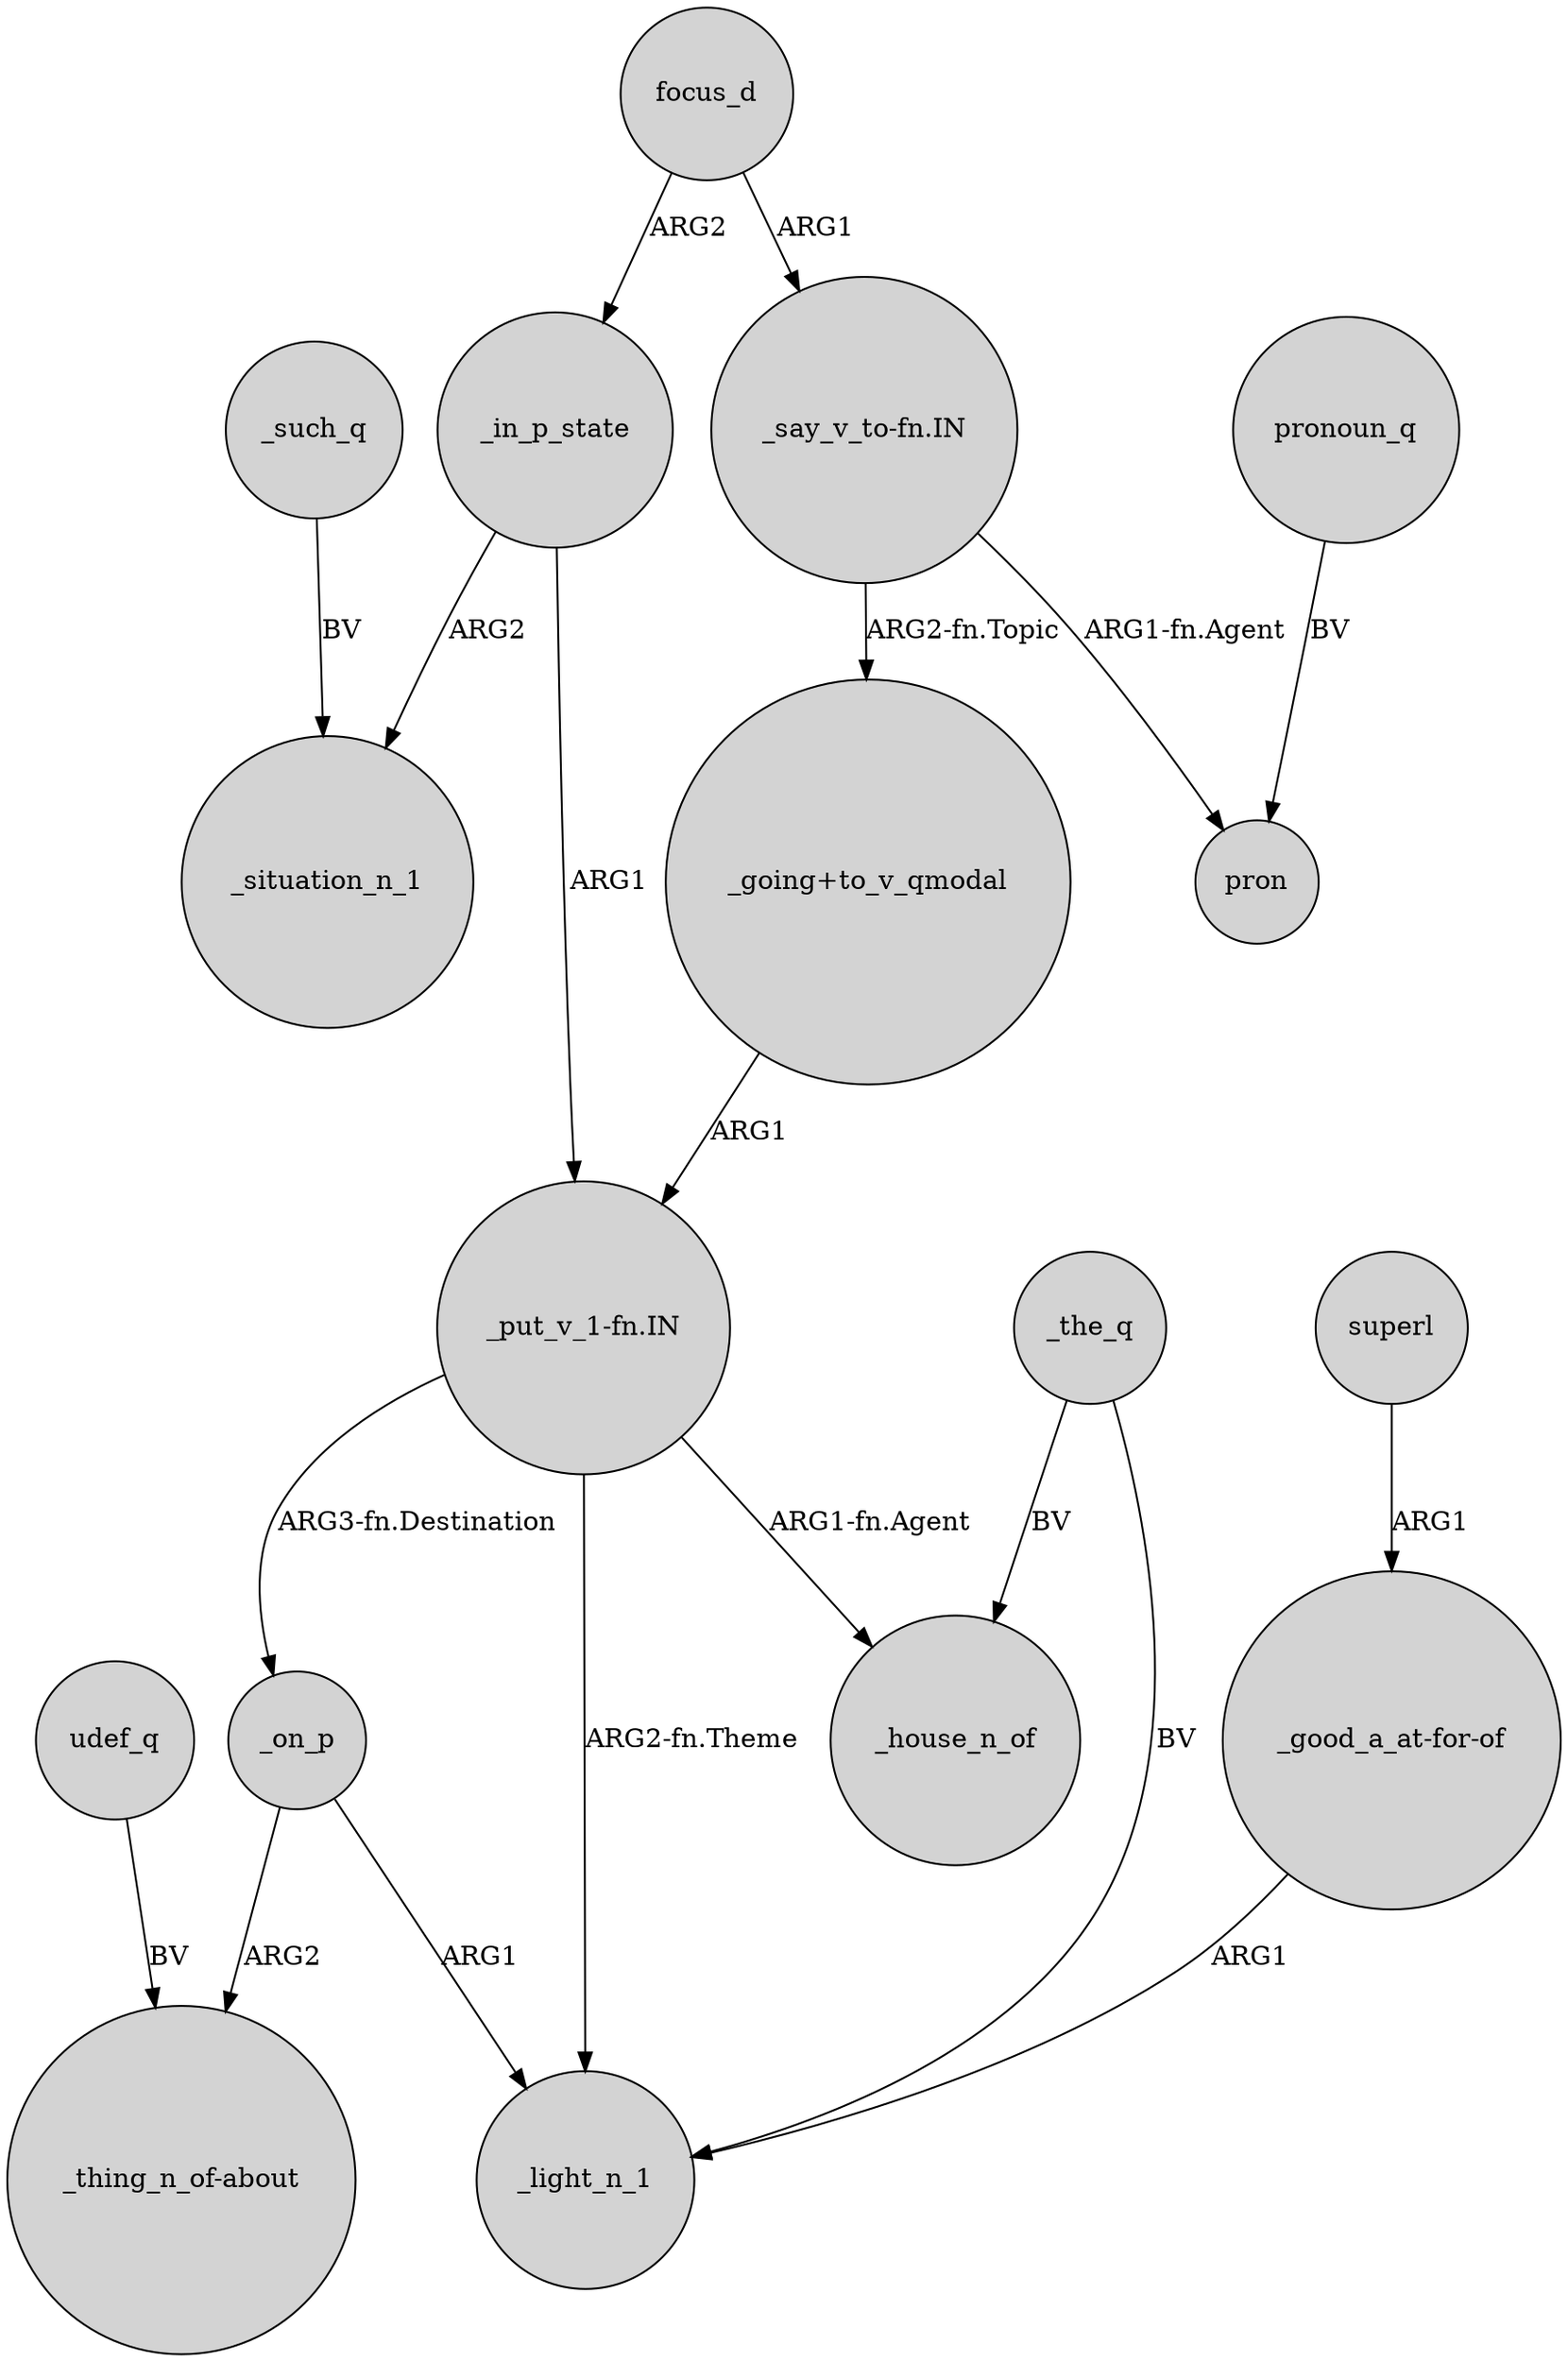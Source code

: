 digraph {
	node [shape=circle style=filled]
	udef_q -> "_thing_n_of-about" [label=BV]
	_the_q -> _house_n_of [label=BV]
	"_good_a_at-for-of" -> _light_n_1 [label=ARG1]
	focus_d -> _in_p_state [label=ARG2]
	"_say_v_to-fn.IN" -> "_going+to_v_qmodal" [label="ARG2-fn.Topic"]
	"_put_v_1-fn.IN" -> _on_p [label="ARG3-fn.Destination"]
	_in_p_state -> _situation_n_1 [label=ARG2]
	pronoun_q -> pron [label=BV]
	"_going+to_v_qmodal" -> "_put_v_1-fn.IN" [label=ARG1]
	superl -> "_good_a_at-for-of" [label=ARG1]
	_on_p -> "_thing_n_of-about" [label=ARG2]
	_in_p_state -> "_put_v_1-fn.IN" [label=ARG1]
	_the_q -> _light_n_1 [label=BV]
	"_say_v_to-fn.IN" -> pron [label="ARG1-fn.Agent"]
	_such_q -> _situation_n_1 [label=BV]
	"_put_v_1-fn.IN" -> _house_n_of [label="ARG1-fn.Agent"]
	"_put_v_1-fn.IN" -> _light_n_1 [label="ARG2-fn.Theme"]
	_on_p -> _light_n_1 [label=ARG1]
	focus_d -> "_say_v_to-fn.IN" [label=ARG1]
}
